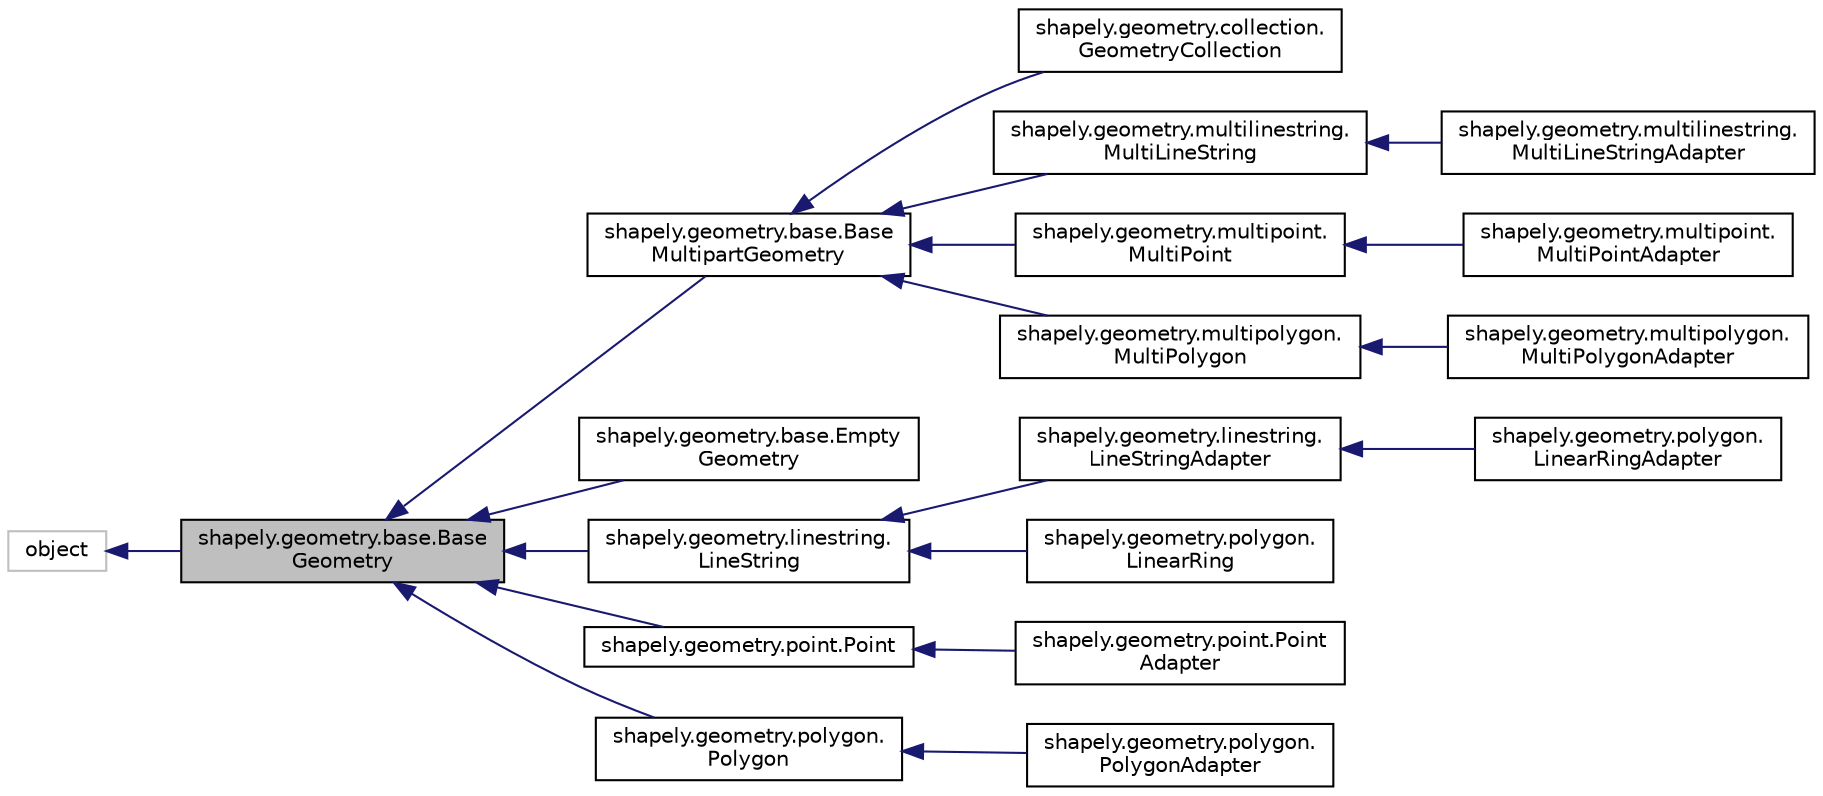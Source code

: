 digraph "shapely.geometry.base.BaseGeometry"
{
 // LATEX_PDF_SIZE
  edge [fontname="Helvetica",fontsize="10",labelfontname="Helvetica",labelfontsize="10"];
  node [fontname="Helvetica",fontsize="10",shape=record];
  rankdir="LR";
  Node1 [label="shapely.geometry.base.Base\lGeometry",height=0.2,width=0.4,color="black", fillcolor="grey75", style="filled", fontcolor="black",tooltip=" "];
  Node2 -> Node1 [dir="back",color="midnightblue",fontsize="10",style="solid"];
  Node2 [label="object",height=0.2,width=0.4,color="grey75", fillcolor="white", style="filled",tooltip=" "];
  Node1 -> Node3 [dir="back",color="midnightblue",fontsize="10",style="solid"];
  Node3 [label="shapely.geometry.base.Base\lMultipartGeometry",height=0.2,width=0.4,color="black", fillcolor="white", style="filled",URL="$classshapely_1_1geometry_1_1base_1_1_base_multipart_geometry.html",tooltip=" "];
  Node3 -> Node4 [dir="back",color="midnightblue",fontsize="10",style="solid"];
  Node4 [label="shapely.geometry.collection.\lGeometryCollection",height=0.2,width=0.4,color="black", fillcolor="white", style="filled",URL="$classshapely_1_1geometry_1_1collection_1_1_geometry_collection.html",tooltip=" "];
  Node3 -> Node5 [dir="back",color="midnightblue",fontsize="10",style="solid"];
  Node5 [label="shapely.geometry.multilinestring.\lMultiLineString",height=0.2,width=0.4,color="black", fillcolor="white", style="filled",URL="$classshapely_1_1geometry_1_1multilinestring_1_1_multi_line_string.html",tooltip=" "];
  Node5 -> Node6 [dir="back",color="midnightblue",fontsize="10",style="solid"];
  Node6 [label="shapely.geometry.multilinestring.\lMultiLineStringAdapter",height=0.2,width=0.4,color="black", fillcolor="white", style="filled",URL="$classshapely_1_1geometry_1_1multilinestring_1_1_multi_line_string_adapter.html",tooltip=" "];
  Node3 -> Node7 [dir="back",color="midnightblue",fontsize="10",style="solid"];
  Node7 [label="shapely.geometry.multipoint.\lMultiPoint",height=0.2,width=0.4,color="black", fillcolor="white", style="filled",URL="$classshapely_1_1geometry_1_1multipoint_1_1_multi_point.html",tooltip=" "];
  Node7 -> Node8 [dir="back",color="midnightblue",fontsize="10",style="solid"];
  Node8 [label="shapely.geometry.multipoint.\lMultiPointAdapter",height=0.2,width=0.4,color="black", fillcolor="white", style="filled",URL="$classshapely_1_1geometry_1_1multipoint_1_1_multi_point_adapter.html",tooltip=" "];
  Node3 -> Node9 [dir="back",color="midnightblue",fontsize="10",style="solid"];
  Node9 [label="shapely.geometry.multipolygon.\lMultiPolygon",height=0.2,width=0.4,color="black", fillcolor="white", style="filled",URL="$classshapely_1_1geometry_1_1multipolygon_1_1_multi_polygon.html",tooltip=" "];
  Node9 -> Node10 [dir="back",color="midnightblue",fontsize="10",style="solid"];
  Node10 [label="shapely.geometry.multipolygon.\lMultiPolygonAdapter",height=0.2,width=0.4,color="black", fillcolor="white", style="filled",URL="$classshapely_1_1geometry_1_1multipolygon_1_1_multi_polygon_adapter.html",tooltip=" "];
  Node1 -> Node11 [dir="back",color="midnightblue",fontsize="10",style="solid"];
  Node11 [label="shapely.geometry.base.Empty\lGeometry",height=0.2,width=0.4,color="black", fillcolor="white", style="filled",URL="$classshapely_1_1geometry_1_1base_1_1_empty_geometry.html",tooltip=" "];
  Node1 -> Node12 [dir="back",color="midnightblue",fontsize="10",style="solid"];
  Node12 [label="shapely.geometry.linestring.\lLineString",height=0.2,width=0.4,color="black", fillcolor="white", style="filled",URL="$classshapely_1_1geometry_1_1linestring_1_1_line_string.html",tooltip=" "];
  Node12 -> Node13 [dir="back",color="midnightblue",fontsize="10",style="solid"];
  Node13 [label="shapely.geometry.linestring.\lLineStringAdapter",height=0.2,width=0.4,color="black", fillcolor="white", style="filled",URL="$classshapely_1_1geometry_1_1linestring_1_1_line_string_adapter.html",tooltip=" "];
  Node13 -> Node14 [dir="back",color="midnightblue",fontsize="10",style="solid"];
  Node14 [label="shapely.geometry.polygon.\lLinearRingAdapter",height=0.2,width=0.4,color="black", fillcolor="white", style="filled",URL="$classshapely_1_1geometry_1_1polygon_1_1_linear_ring_adapter.html",tooltip=" "];
  Node12 -> Node15 [dir="back",color="midnightblue",fontsize="10",style="solid"];
  Node15 [label="shapely.geometry.polygon.\lLinearRing",height=0.2,width=0.4,color="black", fillcolor="white", style="filled",URL="$classshapely_1_1geometry_1_1polygon_1_1_linear_ring.html",tooltip=" "];
  Node1 -> Node16 [dir="back",color="midnightblue",fontsize="10",style="solid"];
  Node16 [label="shapely.geometry.point.Point",height=0.2,width=0.4,color="black", fillcolor="white", style="filled",URL="$classshapely_1_1geometry_1_1point_1_1_point.html",tooltip=" "];
  Node16 -> Node17 [dir="back",color="midnightblue",fontsize="10",style="solid"];
  Node17 [label="shapely.geometry.point.Point\lAdapter",height=0.2,width=0.4,color="black", fillcolor="white", style="filled",URL="$classshapely_1_1geometry_1_1point_1_1_point_adapter.html",tooltip=" "];
  Node1 -> Node18 [dir="back",color="midnightblue",fontsize="10",style="solid"];
  Node18 [label="shapely.geometry.polygon.\lPolygon",height=0.2,width=0.4,color="black", fillcolor="white", style="filled",URL="$classshapely_1_1geometry_1_1polygon_1_1_polygon.html",tooltip=" "];
  Node18 -> Node19 [dir="back",color="midnightblue",fontsize="10",style="solid"];
  Node19 [label="shapely.geometry.polygon.\lPolygonAdapter",height=0.2,width=0.4,color="black", fillcolor="white", style="filled",URL="$classshapely_1_1geometry_1_1polygon_1_1_polygon_adapter.html",tooltip=" "];
}
